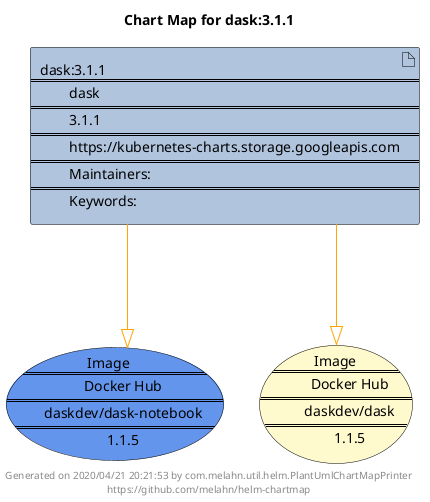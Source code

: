@startuml
skinparam linetype ortho
skinparam backgroundColor white
skinparam usecaseBorderColor black
skinparam usecaseArrowColor LightSlateGray
skinparam artifactBorderColor black
skinparam artifactArrowColor LightSlateGray

title Chart Map for dask:3.1.1

'There is one referenced Helm Chart
artifact "dask:3.1.1\n====\n\tdask\n====\n\t3.1.1\n====\n\thttps://kubernetes-charts.storage.googleapis.com\n====\n\tMaintainers: \n====\n\tKeywords: " as dask_3_1_1 #LightSteelBlue

'There are 2 referenced Docker Images
usecase "Image\n====\n\tDocker Hub\n====\n\tdaskdev/dask-notebook\n====\n\t1.1.5" as daskdev_dask_notebook_1_1_5 #CornflowerBlue
usecase "Image\n====\n\tDocker Hub\n====\n\tdaskdev/dask\n====\n\t1.1.5" as daskdev_dask_1_1_5 #LemonChiffon

'Chart Dependencies
dask_3_1_1--[#orange]-|>daskdev_dask_1_1_5
dask_3_1_1--[#orange]-|>daskdev_dask_notebook_1_1_5

center footer Generated on 2020/04/21 20:21:53 by com.melahn.util.helm.PlantUmlChartMapPrinter\nhttps://github.com/melahn/helm-chartmap
@enduml
